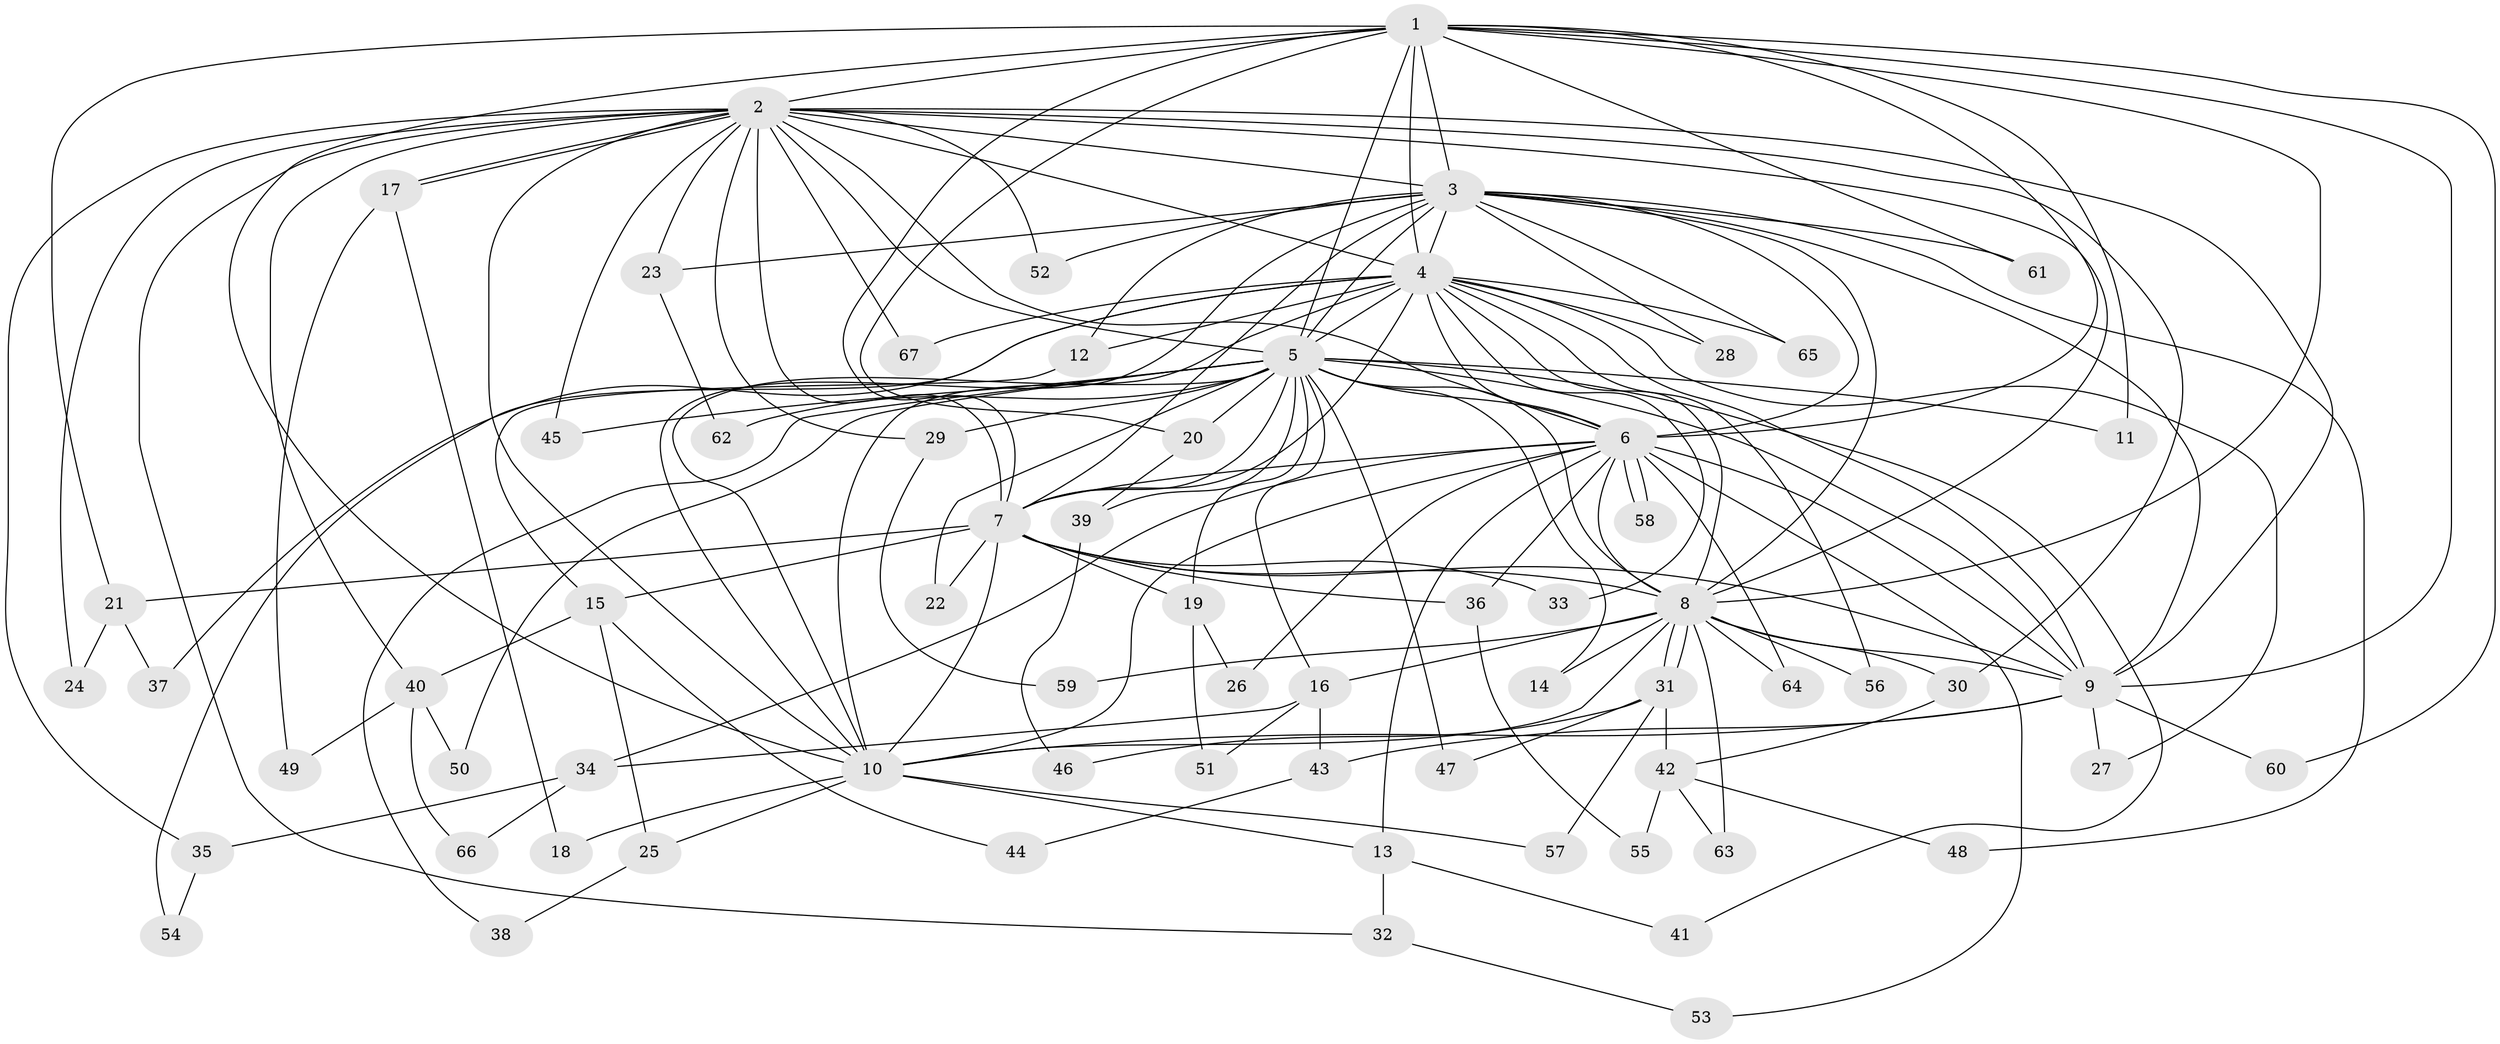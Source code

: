 // Generated by graph-tools (version 1.1) at 2025/10/02/27/25 16:10:57]
// undirected, 67 vertices, 159 edges
graph export_dot {
graph [start="1"]
  node [color=gray90,style=filled];
  1;
  2;
  3;
  4;
  5;
  6;
  7;
  8;
  9;
  10;
  11;
  12;
  13;
  14;
  15;
  16;
  17;
  18;
  19;
  20;
  21;
  22;
  23;
  24;
  25;
  26;
  27;
  28;
  29;
  30;
  31;
  32;
  33;
  34;
  35;
  36;
  37;
  38;
  39;
  40;
  41;
  42;
  43;
  44;
  45;
  46;
  47;
  48;
  49;
  50;
  51;
  52;
  53;
  54;
  55;
  56;
  57;
  58;
  59;
  60;
  61;
  62;
  63;
  64;
  65;
  66;
  67;
  1 -- 2;
  1 -- 3;
  1 -- 4;
  1 -- 5;
  1 -- 6;
  1 -- 7;
  1 -- 8;
  1 -- 9;
  1 -- 10;
  1 -- 11;
  1 -- 20;
  1 -- 21;
  1 -- 60;
  1 -- 61;
  2 -- 3;
  2 -- 4;
  2 -- 5;
  2 -- 6;
  2 -- 7;
  2 -- 8;
  2 -- 9;
  2 -- 10;
  2 -- 17;
  2 -- 17;
  2 -- 23;
  2 -- 24;
  2 -- 29;
  2 -- 30;
  2 -- 32;
  2 -- 35;
  2 -- 40;
  2 -- 45;
  2 -- 52;
  2 -- 67;
  3 -- 4;
  3 -- 5;
  3 -- 6;
  3 -- 7;
  3 -- 8;
  3 -- 9;
  3 -- 10;
  3 -- 12;
  3 -- 23;
  3 -- 28;
  3 -- 48;
  3 -- 52;
  3 -- 61;
  3 -- 65;
  4 -- 5;
  4 -- 6;
  4 -- 7;
  4 -- 8;
  4 -- 9;
  4 -- 10;
  4 -- 12;
  4 -- 27;
  4 -- 28;
  4 -- 33;
  4 -- 37;
  4 -- 54;
  4 -- 56;
  4 -- 65;
  4 -- 67;
  5 -- 6;
  5 -- 7;
  5 -- 8;
  5 -- 9;
  5 -- 10;
  5 -- 11;
  5 -- 14;
  5 -- 16;
  5 -- 19;
  5 -- 20;
  5 -- 22;
  5 -- 29;
  5 -- 38;
  5 -- 39;
  5 -- 41;
  5 -- 45;
  5 -- 47;
  5 -- 50;
  5 -- 62;
  6 -- 7;
  6 -- 8;
  6 -- 9;
  6 -- 10;
  6 -- 13;
  6 -- 26;
  6 -- 34;
  6 -- 36;
  6 -- 53;
  6 -- 58;
  6 -- 58;
  6 -- 64;
  7 -- 8;
  7 -- 9;
  7 -- 10;
  7 -- 15;
  7 -- 19;
  7 -- 21;
  7 -- 22;
  7 -- 33;
  7 -- 36;
  8 -- 9;
  8 -- 10;
  8 -- 14;
  8 -- 16;
  8 -- 30;
  8 -- 31;
  8 -- 31;
  8 -- 56;
  8 -- 59;
  8 -- 63;
  8 -- 64;
  9 -- 10;
  9 -- 27;
  9 -- 43;
  9 -- 60;
  10 -- 13;
  10 -- 18;
  10 -- 25;
  10 -- 57;
  12 -- 15;
  13 -- 32;
  13 -- 41;
  15 -- 25;
  15 -- 40;
  15 -- 44;
  16 -- 34;
  16 -- 43;
  16 -- 51;
  17 -- 18;
  17 -- 49;
  19 -- 26;
  19 -- 51;
  20 -- 39;
  21 -- 24;
  21 -- 37;
  23 -- 62;
  25 -- 38;
  29 -- 59;
  30 -- 42;
  31 -- 42;
  31 -- 46;
  31 -- 47;
  31 -- 57;
  32 -- 53;
  34 -- 35;
  34 -- 66;
  35 -- 54;
  36 -- 55;
  39 -- 46;
  40 -- 49;
  40 -- 50;
  40 -- 66;
  42 -- 48;
  42 -- 55;
  42 -- 63;
  43 -- 44;
}
